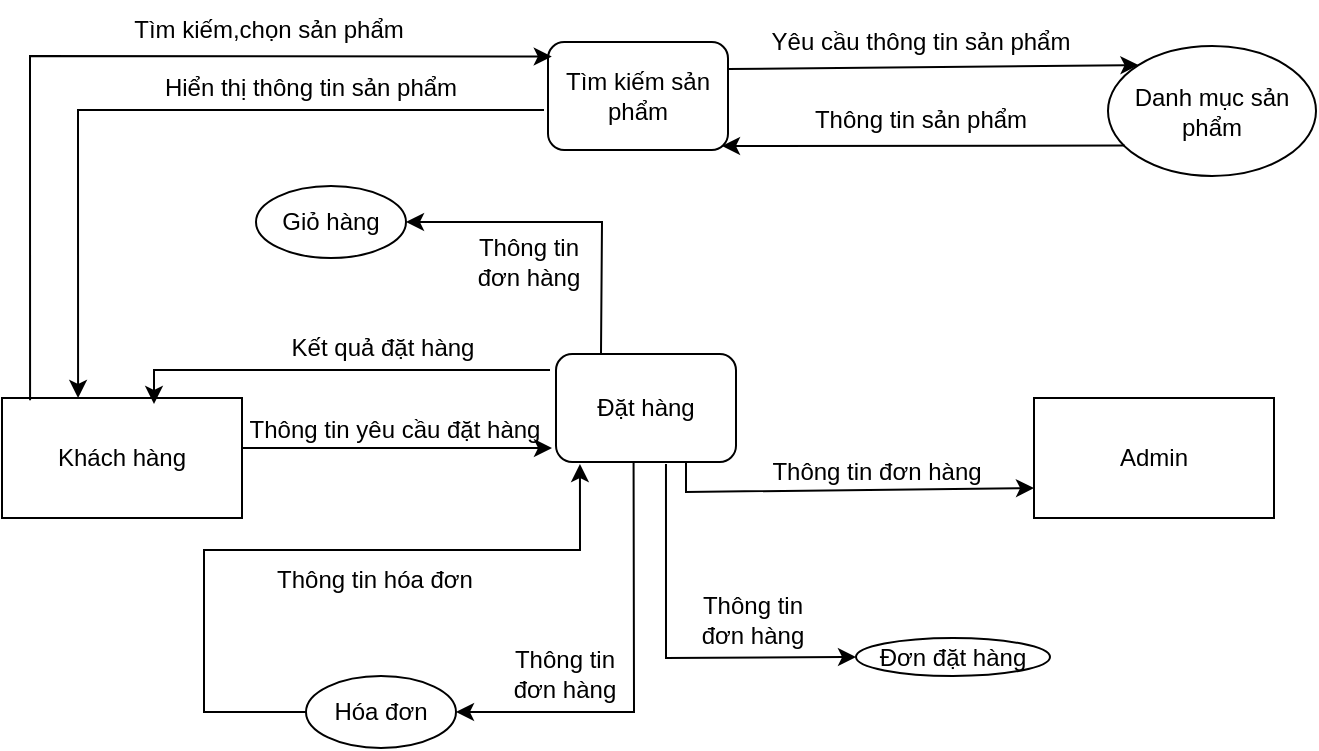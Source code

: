 <mxfile version="19.0.3" type="github">
  <diagram id="FJcJzzsH8n2L-PG7hb3m" name="Page-1">
    <mxGraphModel dx="1247" dy="647" grid="0" gridSize="10" guides="1" tooltips="1" connect="1" arrows="1" fold="1" page="1" pageScale="1" pageWidth="827" pageHeight="1169" math="0" shadow="0">
      <root>
        <mxCell id="0" />
        <mxCell id="1" parent="0" />
        <mxCell id="puOvQciSmmLZcFu_7X7D-1" value="Khách hàng" style="rounded=0;whiteSpace=wrap;html=1;" vertex="1" parent="1">
          <mxGeometry x="85" y="248" width="120" height="60" as="geometry" />
        </mxCell>
        <mxCell id="puOvQciSmmLZcFu_7X7D-2" value="Admin" style="rounded=0;whiteSpace=wrap;html=1;" vertex="1" parent="1">
          <mxGeometry x="601" y="248" width="120" height="60" as="geometry" />
        </mxCell>
        <mxCell id="puOvQciSmmLZcFu_7X7D-3" value="Đặt hàng" style="rounded=1;whiteSpace=wrap;html=1;" vertex="1" parent="1">
          <mxGeometry x="362" y="226" width="90" height="54" as="geometry" />
        </mxCell>
        <mxCell id="puOvQciSmmLZcFu_7X7D-4" value="Tìm kiếm sản phẩm" style="rounded=1;whiteSpace=wrap;html=1;" vertex="1" parent="1">
          <mxGeometry x="358" y="70" width="90" height="54" as="geometry" />
        </mxCell>
        <mxCell id="puOvQciSmmLZcFu_7X7D-7" value="" style="endArrow=classic;html=1;rounded=0;entryX=0.021;entryY=0.135;entryDx=0;entryDy=0;entryPerimeter=0;exitX=0.117;exitY=0.018;exitDx=0;exitDy=0;exitPerimeter=0;" edge="1" parent="1" source="puOvQciSmmLZcFu_7X7D-1" target="puOvQciSmmLZcFu_7X7D-4">
          <mxGeometry width="50" height="50" relative="1" as="geometry">
            <mxPoint x="387" y="342" as="sourcePoint" />
            <mxPoint x="437" y="292" as="targetPoint" />
            <Array as="points">
              <mxPoint x="99" y="77" />
            </Array>
          </mxGeometry>
        </mxCell>
        <mxCell id="puOvQciSmmLZcFu_7X7D-8" value="" style="endArrow=classic;html=1;rounded=0;entryX=0.317;entryY=0;entryDx=0;entryDy=0;entryPerimeter=0;" edge="1" parent="1" target="puOvQciSmmLZcFu_7X7D-1">
          <mxGeometry width="50" height="50" relative="1" as="geometry">
            <mxPoint x="356" y="104" as="sourcePoint" />
            <mxPoint x="437" y="292" as="targetPoint" />
            <Array as="points">
              <mxPoint x="123" y="104" />
            </Array>
          </mxGeometry>
        </mxCell>
        <mxCell id="puOvQciSmmLZcFu_7X7D-9" value="Tìm kiếm,chọn sản phẩm" style="text;html=1;strokeColor=none;fillColor=none;align=center;verticalAlign=middle;whiteSpace=wrap;rounded=0;" vertex="1" parent="1">
          <mxGeometry x="125" y="49" width="187" height="30" as="geometry" />
        </mxCell>
        <mxCell id="puOvQciSmmLZcFu_7X7D-10" value="Hiển thị thông tin sản phẩm" style="text;html=1;align=center;verticalAlign=middle;resizable=0;points=[];autosize=1;strokeColor=none;fillColor=none;" vertex="1" parent="1">
          <mxGeometry x="161" y="84" width="156" height="18" as="geometry" />
        </mxCell>
        <mxCell id="puOvQciSmmLZcFu_7X7D-11" value="Danh mục sản phẩm" style="ellipse;whiteSpace=wrap;html=1;" vertex="1" parent="1">
          <mxGeometry x="638" y="72" width="104" height="65" as="geometry" />
        </mxCell>
        <mxCell id="puOvQciSmmLZcFu_7X7D-12" value="" style="endArrow=classic;html=1;rounded=0;entryX=0;entryY=0;entryDx=0;entryDy=0;exitX=1;exitY=0.25;exitDx=0;exitDy=0;" edge="1" parent="1" source="puOvQciSmmLZcFu_7X7D-4" target="puOvQciSmmLZcFu_7X7D-11">
          <mxGeometry width="50" height="50" relative="1" as="geometry">
            <mxPoint x="387" y="320" as="sourcePoint" />
            <mxPoint x="437" y="270" as="targetPoint" />
          </mxGeometry>
        </mxCell>
        <mxCell id="puOvQciSmmLZcFu_7X7D-13" value="Yêu cầu thông tin sản phẩm" style="text;html=1;align=center;verticalAlign=middle;resizable=0;points=[];autosize=1;strokeColor=none;fillColor=none;" vertex="1" parent="1">
          <mxGeometry x="464" y="61" width="159" height="18" as="geometry" />
        </mxCell>
        <mxCell id="puOvQciSmmLZcFu_7X7D-14" value="" style="endArrow=classic;html=1;rounded=0;exitX=0.08;exitY=0.766;exitDx=0;exitDy=0;exitPerimeter=0;" edge="1" parent="1" source="puOvQciSmmLZcFu_7X7D-11">
          <mxGeometry width="50" height="50" relative="1" as="geometry">
            <mxPoint x="387" y="320" as="sourcePoint" />
            <mxPoint x="445" y="122" as="targetPoint" />
          </mxGeometry>
        </mxCell>
        <mxCell id="puOvQciSmmLZcFu_7X7D-15" value="Thông tin sản phẩm" style="text;html=1;align=center;verticalAlign=middle;resizable=0;points=[];autosize=1;strokeColor=none;fillColor=none;" vertex="1" parent="1">
          <mxGeometry x="485.5" y="100" width="116" height="18" as="geometry" />
        </mxCell>
        <mxCell id="puOvQciSmmLZcFu_7X7D-16" value="" style="endArrow=classic;html=1;rounded=0;" edge="1" parent="1">
          <mxGeometry width="50" height="50" relative="1" as="geometry">
            <mxPoint x="359" y="234" as="sourcePoint" />
            <mxPoint x="161" y="251" as="targetPoint" />
            <Array as="points">
              <mxPoint x="161" y="234" />
            </Array>
          </mxGeometry>
        </mxCell>
        <mxCell id="puOvQciSmmLZcFu_7X7D-17" value="Thông tin yêu cầu đặt hàng" style="text;html=1;align=center;verticalAlign=middle;resizable=0;points=[];autosize=1;strokeColor=none;fillColor=none;" vertex="1" parent="1">
          <mxGeometry x="203" y="255" width="155" height="18" as="geometry" />
        </mxCell>
        <mxCell id="puOvQciSmmLZcFu_7X7D-18" value="" style="endArrow=classic;html=1;rounded=0;exitX=1;exitY=0.417;exitDx=0;exitDy=0;exitPerimeter=0;" edge="1" parent="1" source="puOvQciSmmLZcFu_7X7D-1">
          <mxGeometry width="50" height="50" relative="1" as="geometry">
            <mxPoint x="387" y="320" as="sourcePoint" />
            <mxPoint x="360" y="273" as="targetPoint" />
          </mxGeometry>
        </mxCell>
        <mxCell id="puOvQciSmmLZcFu_7X7D-21" value="Kết quả đặt hàng" style="text;html=1;align=center;verticalAlign=middle;resizable=0;points=[];autosize=1;strokeColor=none;fillColor=none;" vertex="1" parent="1">
          <mxGeometry x="224" y="214" width="101" height="18" as="geometry" />
        </mxCell>
        <mxCell id="puOvQciSmmLZcFu_7X7D-22" value="Giỏ hàng" style="ellipse;whiteSpace=wrap;html=1;" vertex="1" parent="1">
          <mxGeometry x="212" y="142" width="75" height="36" as="geometry" />
        </mxCell>
        <mxCell id="puOvQciSmmLZcFu_7X7D-23" value="" style="endArrow=classic;html=1;rounded=0;entryX=1;entryY=0.5;entryDx=0;entryDy=0;exitX=0.25;exitY=0;exitDx=0;exitDy=0;" edge="1" parent="1" source="puOvQciSmmLZcFu_7X7D-3" target="puOvQciSmmLZcFu_7X7D-22">
          <mxGeometry width="50" height="50" relative="1" as="geometry">
            <mxPoint x="411" y="172" as="sourcePoint" />
            <mxPoint x="437" y="262" as="targetPoint" />
            <Array as="points">
              <mxPoint x="385" y="160" />
            </Array>
          </mxGeometry>
        </mxCell>
        <mxCell id="puOvQciSmmLZcFu_7X7D-25" value="Thông tin đơn hàng" style="text;html=1;align=center;verticalAlign=middle;resizable=0;points=[];autosize=1;strokeColor=none;fillColor=none;" vertex="1" parent="1">
          <mxGeometry x="464" y="276" width="115" height="18" as="geometry" />
        </mxCell>
        <mxCell id="puOvQciSmmLZcFu_7X7D-26" value="" style="endArrow=classic;html=1;rounded=0;entryX=0;entryY=0.75;entryDx=0;entryDy=0;" edge="1" parent="1" target="puOvQciSmmLZcFu_7X7D-2">
          <mxGeometry width="50" height="50" relative="1" as="geometry">
            <mxPoint x="427" y="280" as="sourcePoint" />
            <mxPoint x="437" y="262" as="targetPoint" />
            <Array as="points">
              <mxPoint x="427" y="295" />
            </Array>
          </mxGeometry>
        </mxCell>
        <mxCell id="puOvQciSmmLZcFu_7X7D-28" value="Đơn đặt hàng" style="ellipse;whiteSpace=wrap;html=1;" vertex="1" parent="1">
          <mxGeometry x="512" y="368" width="97" height="19" as="geometry" />
        </mxCell>
        <mxCell id="puOvQciSmmLZcFu_7X7D-29" value="Thông tin&lt;br&gt;đơn hàng" style="text;html=1;align=center;verticalAlign=middle;resizable=0;points=[];autosize=1;strokeColor=none;fillColor=none;" vertex="1" parent="1">
          <mxGeometry x="429" y="343" width="61" height="32" as="geometry" />
        </mxCell>
        <mxCell id="puOvQciSmmLZcFu_7X7D-30" value="" style="endArrow=classic;html=1;rounded=0;entryX=0;entryY=0.5;entryDx=0;entryDy=0;exitX=0.611;exitY=1.019;exitDx=0;exitDy=0;exitPerimeter=0;" edge="1" parent="1" source="puOvQciSmmLZcFu_7X7D-3" target="puOvQciSmmLZcFu_7X7D-28">
          <mxGeometry width="50" height="50" relative="1" as="geometry">
            <mxPoint x="387" y="320" as="sourcePoint" />
            <mxPoint x="437" y="270" as="targetPoint" />
            <Array as="points">
              <mxPoint x="417" y="378" />
            </Array>
          </mxGeometry>
        </mxCell>
        <mxCell id="puOvQciSmmLZcFu_7X7D-31" value="Thông tin&lt;br&gt;đơn hàng" style="text;html=1;align=center;verticalAlign=middle;resizable=0;points=[];autosize=1;strokeColor=none;fillColor=none;" vertex="1" parent="1">
          <mxGeometry x="317" y="164" width="61" height="32" as="geometry" />
        </mxCell>
        <mxCell id="puOvQciSmmLZcFu_7X7D-34" value="Hóa đơn" style="ellipse;whiteSpace=wrap;html=1;" vertex="1" parent="1">
          <mxGeometry x="237" y="387" width="75" height="36" as="geometry" />
        </mxCell>
        <mxCell id="puOvQciSmmLZcFu_7X7D-35" value="" style="endArrow=classic;html=1;rounded=0;entryX=1;entryY=0.5;entryDx=0;entryDy=0;exitX=0.431;exitY=1;exitDx=0;exitDy=0;exitPerimeter=0;" edge="1" parent="1" source="puOvQciSmmLZcFu_7X7D-3" target="puOvQciSmmLZcFu_7X7D-34">
          <mxGeometry width="50" height="50" relative="1" as="geometry">
            <mxPoint x="387" y="312" as="sourcePoint" />
            <mxPoint x="437" y="262" as="targetPoint" />
            <Array as="points">
              <mxPoint x="401" y="405" />
            </Array>
          </mxGeometry>
        </mxCell>
        <mxCell id="puOvQciSmmLZcFu_7X7D-36" value="Thông tin&lt;br&gt;đơn hàng" style="text;html=1;align=center;verticalAlign=middle;resizable=0;points=[];autosize=1;strokeColor=none;fillColor=none;" vertex="1" parent="1">
          <mxGeometry x="335" y="370" width="61" height="32" as="geometry" />
        </mxCell>
        <mxCell id="puOvQciSmmLZcFu_7X7D-37" value="" style="endArrow=classic;html=1;rounded=0;entryX=0.133;entryY=1.019;entryDx=0;entryDy=0;entryPerimeter=0;exitX=0;exitY=0.5;exitDx=0;exitDy=0;" edge="1" parent="1" source="puOvQciSmmLZcFu_7X7D-34" target="puOvQciSmmLZcFu_7X7D-3">
          <mxGeometry width="50" height="50" relative="1" as="geometry">
            <mxPoint x="387" y="305" as="sourcePoint" />
            <mxPoint x="437" y="255" as="targetPoint" />
            <Array as="points">
              <mxPoint x="186" y="405" />
              <mxPoint x="186" y="324" />
              <mxPoint x="374" y="324" />
            </Array>
          </mxGeometry>
        </mxCell>
        <mxCell id="puOvQciSmmLZcFu_7X7D-38" value="Thông tin hóa đơn" style="text;html=1;align=center;verticalAlign=middle;resizable=0;points=[];autosize=1;strokeColor=none;fillColor=none;" vertex="1" parent="1">
          <mxGeometry x="217" y="330" width="108" height="18" as="geometry" />
        </mxCell>
      </root>
    </mxGraphModel>
  </diagram>
</mxfile>
